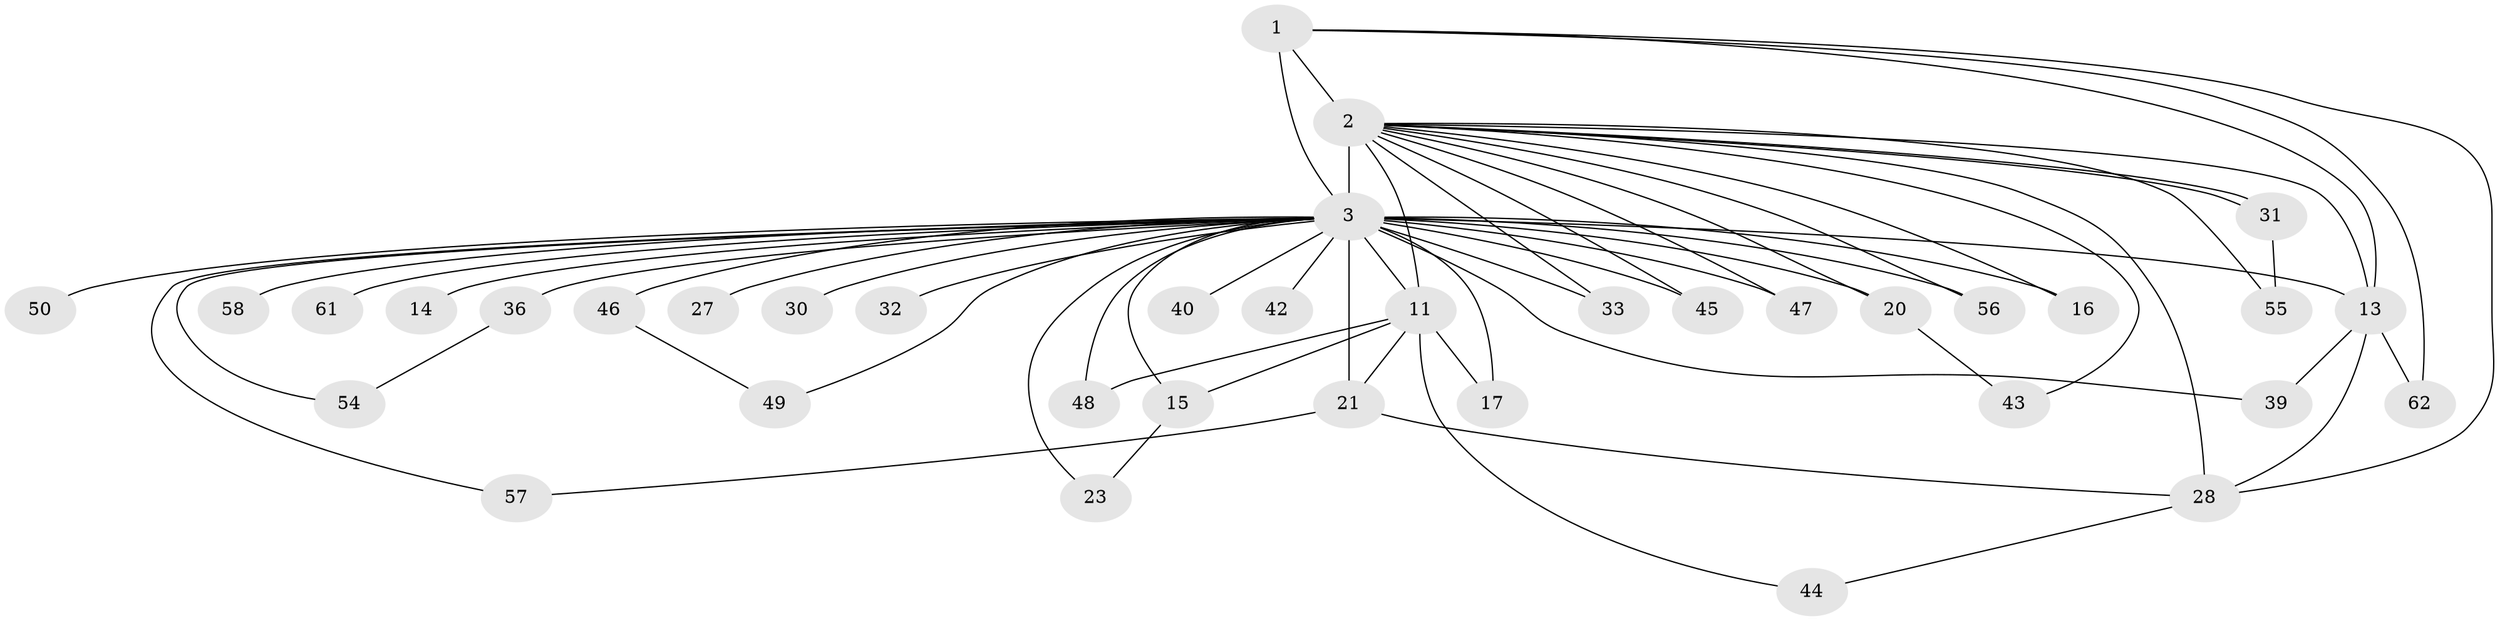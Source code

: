 // original degree distribution, {11: 0.015873015873015872, 21: 0.015873015873015872, 17: 0.031746031746031744, 15: 0.031746031746031744, 13: 0.015873015873015872, 16: 0.015873015873015872, 23: 0.015873015873015872, 14: 0.015873015873015872, 7: 0.015873015873015872, 6: 0.031746031746031744, 2: 0.5873015873015873, 3: 0.09523809523809523, 4: 0.09523809523809523, 5: 0.015873015873015872}
// Generated by graph-tools (version 1.1) at 2025/17/03/04/25 18:17:28]
// undirected, 37 vertices, 63 edges
graph export_dot {
graph [start="1"]
  node [color=gray90,style=filled];
  1 [super="+52"];
  2 [super="+60+19+51+9+35+7"];
  3 [super="+25+38+10+6+4"];
  11;
  13 [super="+22+29"];
  14;
  15;
  16;
  17;
  20;
  21 [super="+24"];
  23;
  27;
  28 [super="+53+63"];
  30;
  31;
  32;
  33;
  36 [super="+59"];
  39;
  40;
  42;
  43;
  44;
  45;
  46;
  47;
  48;
  49;
  50;
  54;
  55;
  56;
  57;
  58;
  61;
  62;
  1 -- 2 [weight=3];
  1 -- 3 [weight=7];
  1 -- 13;
  1 -- 28;
  1 -- 62;
  2 -- 3 [weight=26];
  2 -- 16;
  2 -- 31 [weight=2];
  2 -- 31;
  2 -- 45;
  2 -- 56;
  2 -- 33;
  2 -- 11;
  2 -- 47;
  2 -- 55;
  2 -- 43;
  2 -- 13;
  2 -- 20;
  2 -- 28;
  3 -- 17;
  3 -- 23;
  3 -- 32 [weight=2];
  3 -- 40 [weight=2];
  3 -- 33;
  3 -- 36 [weight=2];
  3 -- 11;
  3 -- 45;
  3 -- 50 [weight=2];
  3 -- 54;
  3 -- 30 [weight=2];
  3 -- 42 [weight=2];
  3 -- 46 [weight=2];
  3 -- 48;
  3 -- 58 [weight=2];
  3 -- 61 [weight=2];
  3 -- 13 [weight=2];
  3 -- 14 [weight=2];
  3 -- 15;
  3 -- 16;
  3 -- 20;
  3 -- 21 [weight=2];
  3 -- 27 [weight=2];
  3 -- 39;
  3 -- 47;
  3 -- 49;
  3 -- 56;
  3 -- 57;
  11 -- 15;
  11 -- 17;
  11 -- 21;
  11 -- 44;
  11 -- 48;
  13 -- 28;
  13 -- 39;
  13 -- 62;
  15 -- 23;
  20 -- 43;
  21 -- 57;
  21 -- 28;
  28 -- 44;
  31 -- 55;
  36 -- 54;
  46 -- 49;
}
